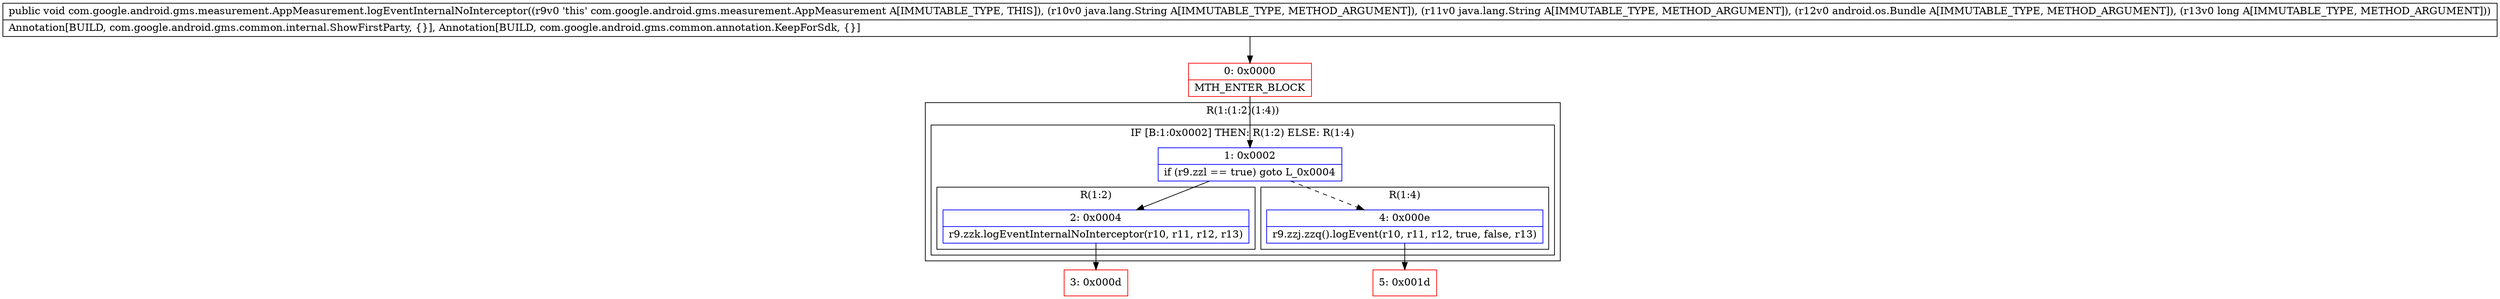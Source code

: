 digraph "CFG forcom.google.android.gms.measurement.AppMeasurement.logEventInternalNoInterceptor(Ljava\/lang\/String;Ljava\/lang\/String;Landroid\/os\/Bundle;J)V" {
subgraph cluster_Region_1554024351 {
label = "R(1:(1:2)(1:4))";
node [shape=record,color=blue];
subgraph cluster_IfRegion_71799725 {
label = "IF [B:1:0x0002] THEN: R(1:2) ELSE: R(1:4)";
node [shape=record,color=blue];
Node_1 [shape=record,label="{1\:\ 0x0002|if (r9.zzl == true) goto L_0x0004\l}"];
subgraph cluster_Region_2118113024 {
label = "R(1:2)";
node [shape=record,color=blue];
Node_2 [shape=record,label="{2\:\ 0x0004|r9.zzk.logEventInternalNoInterceptor(r10, r11, r12, r13)\l}"];
}
subgraph cluster_Region_977396024 {
label = "R(1:4)";
node [shape=record,color=blue];
Node_4 [shape=record,label="{4\:\ 0x000e|r9.zzj.zzq().logEvent(r10, r11, r12, true, false, r13)\l}"];
}
}
}
Node_0 [shape=record,color=red,label="{0\:\ 0x0000|MTH_ENTER_BLOCK\l}"];
Node_3 [shape=record,color=red,label="{3\:\ 0x000d}"];
Node_5 [shape=record,color=red,label="{5\:\ 0x001d}"];
MethodNode[shape=record,label="{public void com.google.android.gms.measurement.AppMeasurement.logEventInternalNoInterceptor((r9v0 'this' com.google.android.gms.measurement.AppMeasurement A[IMMUTABLE_TYPE, THIS]), (r10v0 java.lang.String A[IMMUTABLE_TYPE, METHOD_ARGUMENT]), (r11v0 java.lang.String A[IMMUTABLE_TYPE, METHOD_ARGUMENT]), (r12v0 android.os.Bundle A[IMMUTABLE_TYPE, METHOD_ARGUMENT]), (r13v0 long A[IMMUTABLE_TYPE, METHOD_ARGUMENT]))  | Annotation[BUILD, com.google.android.gms.common.internal.ShowFirstParty, \{\}], Annotation[BUILD, com.google.android.gms.common.annotation.KeepForSdk, \{\}]\l}"];
MethodNode -> Node_0;
Node_1 -> Node_2;
Node_1 -> Node_4[style=dashed];
Node_2 -> Node_3;
Node_4 -> Node_5;
Node_0 -> Node_1;
}

